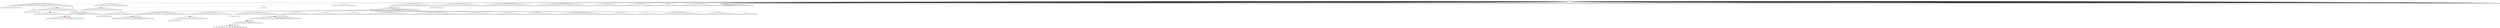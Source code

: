 digraph g {
	"56" -> "57";
	"57" [label="48"];
	"53" -> "54";
	"54" [label="50"];
	"52" -> "53";
	"53" [label="34"];
	"52" -> "55";
	"55" [color=indianred1, style=filled, label="21"];
	"51" -> "52";
	"52" [label="45"];
	"47" -> "48";
	"48" [color=indianred1, style=filled, label="39"];
	"46" -> "47";
	"47" [label="47"];
	"46" -> "49";
	"49" [label="22"];
	"45" -> "46";
	"46" [color=indianred1, style=filled, label="6"];
	"44" -> "45";
	"45" [label="39"];
	"41" -> "42";
	"42" [color=indianred1, style=filled, label="14"];
	"40" -> "41";
	"41" [label="33"];
	"35" -> "36";
	"36" [label="10"];
	"32" -> "33";
	"33" [color=indianred1, style=filled, label="8"];
	"31" -> "32";
	"32" [label="12"];
	"29" -> "30";
	"30" [label="18"];
	"28" -> "29";
	"29" [color=indianred1, style=filled, label="31"];
	"27" -> "28";
	"28" [label="5"];
	"21" -> "22";
	"22" [label="26"];
	"21" -> "23";
	"23" [label="29"];
	"16" -> "17";
	"17" [color=indianred1, style=filled, label="42"];
	"15" -> "16";
	"16" [label="38"];
	"14" -> "15";
	"15" [color=indianred1, style=filled, label="37"];
	"13" -> "14";
	"14" [label="42"];
	"12" -> "13";
	"13" [color=indianred1, style=filled, label="32"];
	"11" -> "12";
	"12" [label="37"];
	"8" -> "9";
	"9" [label="24"];
	"8" -> "10";
	"10" [label="11"];
	"8" -> "11";
	"11" [label="32"];
	"8" -> "18";
	"18" [label="49"];
	"8" -> "19";
	"19" [label="9"];
	"8" -> "20";
	"20" [label="46"];
	"8" -> "21";
	"21" [label="3"];
	"8" -> "24";
	"24" [label="4"];
	"8" -> "25";
	"25" [label="15"];
	"8" -> "26";
	"26" [label="19"];
	"8" -> "27";
	"27" [label="31"];
	"8" -> "31";
	"31" [label="8"];
	"8" -> "34";
	"34" [label="7"];
	"8" -> "35";
	"35" [label="43"];
	"8" -> "37";
	"37" [label="1"];
	"8" -> "38";
	"38" [label="25"];
	"8" -> "39";
	"39" [label="20"];
	"8" -> "40";
	"40" [label="14"];
	"8" -> "43";
	"43" [label="17"];
	"7" -> "8";
	"8" [color=indianred1, style=filled, label="30"];
	"6" -> "7";
	"7" [color=indianred1, style=filled, label="2"];
	"5" -> "6";
	"6" [label="30"];
	"1" -> "2";
	"2" [label="13"];
	"0" -> "1";
	"1" [label="28"];
	"0" -> "3";
	"3" [label="16"];
	"0" -> "4";
	"4" [label="36"];
	"0" -> "5";
	"5" [label="2"];
	"0" -> "44";
	"44" [label="6"];
	"0" -> "50";
	"50" [label="41"];
	"0" -> "51";
	"51" [label="21"];
	"0" -> "56";
	"56" [label="44"];
	"0" -> "58";
	"58" [label="23"];
	"0" -> "59";
	"59" [label="35"];
	"0" -> "60";
	"60" [label="27"];
	"0" -> "61";
	"61" [label="40"];
	"0" [label="germline"];
	"0" -> "cell1";
	"cell1" [shape=box];
	"21" -> "cell2";
	"cell2" [shape=box];
	"15" -> "cell3";
	"cell3" [shape=box];
	"29" -> "cell4";
	"cell4" [shape=box];
	"9" -> "cell5";
	"cell5" [shape=box];
	"0" -> "cell6";
	"cell6" [shape=box];
	"57" -> "cell7";
	"cell7" [shape=box];
	"0" -> "cell8";
	"cell8" [shape=box];
	"19" -> "cell9";
	"cell9" [shape=box];
	"38" -> "cell10";
	"cell10" [shape=box];
	"0" -> "cell11";
	"cell11" [shape=box];
	"17" -> "cell12";
	"cell12" [shape=box];
	"39" -> "cell13";
	"cell13" [shape=box];
	"0" -> "cell14";
	"cell14" [shape=box];
	"0" -> "cell15";
	"cell15" [shape=box];
	"0" -> "cell16";
	"cell16" [shape=box];
	"60" -> "cell17";
	"cell17" [shape=box];
	"0" -> "cell18";
	"cell18" [shape=box];
	"0" -> "cell19";
	"cell19" [shape=box];
	"0" -> "cell20";
	"cell20" [shape=box];
	"0" -> "cell21";
	"cell21" [shape=box];
	"0" -> "cell22";
	"cell22" [shape=box];
	"25" -> "cell23";
	"cell23" [shape=box];
	"19" -> "cell24";
	"cell24" [shape=box];
	"33" -> "cell25";
	"cell25" [shape=box];
	"0" -> "cell26";
	"cell26" [shape=box];
	"0" -> "cell27";
	"cell27" [shape=box];
	"17" -> "cell28";
	"cell28" [shape=box];
	"11" -> "cell29";
	"cell29" [shape=box];
	"0" -> "cell30";
	"cell30" [shape=box];
	"0" -> "cell31";
	"cell31" [shape=box];
	"48" -> "cell32";
	"cell32" [shape=box];
	"15" -> "cell33";
	"cell33" [shape=box];
	"0" -> "cell34";
	"cell34" [shape=box];
	"38" -> "cell35";
	"cell35" [shape=box];
	"0" -> "cell36";
	"cell36" [shape=box];
	"0" -> "cell37";
	"cell37" [shape=box];
	"0" -> "cell38";
	"cell38" [shape=box];
	"0" -> "cell39";
	"cell39" [shape=box];
	"37" -> "cell40";
	"cell40" [shape=box];
	"0" -> "cell41";
	"cell41" [shape=box];
	"0" -> "cell42";
	"cell42" [shape=box];
	"0" -> "cell43";
	"cell43" [shape=box];
	"15" -> "cell44";
	"cell44" [shape=box];
	"0" -> "cell45";
	"cell45" [shape=box];
	"0" -> "cell46";
	"cell46" [shape=box];
	"26" -> "cell47";
	"cell47" [shape=box];
	"18" -> "cell48";
	"cell48" [shape=box];
	"9" -> "cell49";
	"cell49" [shape=box];
	"0" -> "cell50";
	"cell50" [shape=box];
	"0" -> "cell51";
	"cell51" [shape=box];
	"56" -> "cell52";
	"cell52" [shape=box];
	"0" -> "cell53";
	"cell53" [shape=box];
	"24" -> "cell54";
	"cell54" [shape=box];
	"0" -> "cell55";
	"cell55" [shape=box];
	"0" -> "cell56";
	"cell56" [shape=box];
	"37" -> "cell57";
	"cell57" [shape=box];
	"0" -> "cell58";
	"cell58" [shape=box];
	"33" -> "cell59";
	"cell59" [shape=box];
	"18" -> "cell60";
	"cell60" [shape=box];
	"21" -> "cell61";
	"cell61" [shape=box];
	"0" -> "cell62";
	"cell62" [shape=box];
	"0" -> "cell63";
	"cell63" [shape=box];
	"59" -> "cell64";
	"cell64" [shape=box];
	"7" -> "cell65";
	"cell65" [shape=box];
	"0" -> "cell66";
	"cell66" [shape=box];
	"0" -> "cell67";
	"cell67" [shape=box];
	"59" -> "cell68";
	"cell68" [shape=box];
	"0" -> "cell69";
	"cell69" [shape=box];
	"48" -> "cell70";
	"cell70" [shape=box];
	"35" -> "cell71";
	"cell71" [shape=box];
	"59" -> "cell72";
	"cell72" [shape=box];
	"38" -> "cell73";
	"cell73" [shape=box];
	"47" -> "cell74";
	"cell74" [shape=box];
	"61" -> "cell75";
	"cell75" [shape=box];
	"0" -> "cell76";
	"cell76" [shape=box];
	"0" -> "cell77";
	"cell77" [shape=box];
	"55" -> "cell78";
	"cell78" [shape=box];
	"0" -> "cell79";
	"cell79" [shape=box];
	"10" -> "cell80";
	"cell80" [shape=box];
	"0" -> "cell81";
	"cell81" [shape=box];
	"11" -> "cell82";
	"cell82" [shape=box];
	"0" -> "cell83";
	"cell83" [shape=box];
	"60" -> "cell84";
	"cell84" [shape=box];
	"0" -> "cell85";
	"cell85" [shape=box];
	"0" -> "cell86";
	"cell86" [shape=box];
	"20" -> "cell87";
	"cell87" [shape=box];
	"9" -> "cell88";
	"cell88" [shape=box];
	"39" -> "cell89";
	"cell89" [shape=box];
	"0" -> "cell90";
	"cell90" [shape=box];
	"0" -> "cell91";
	"cell91" [shape=box];
	"0" -> "cell92";
	"cell92" [shape=box];
	"0" -> "cell93";
	"cell93" [shape=box];
	"0" -> "cell94";
	"cell94" [shape=box];
	"0" -> "cell95";
	"cell95" [shape=box];
	"0" -> "cell96";
	"cell96" [shape=box];
	"0" -> "cell97";
	"cell97" [shape=box];
	"3" -> "cell98";
	"cell98" [shape=box];
	"9" -> "cell99";
	"cell99" [shape=box];
	"0" -> "cell100";
	"cell100" [shape=box];
	"38" -> "cell101";
	"cell101" [shape=box];
	"0" -> "cell102";
	"cell102" [shape=box];
	"3" -> "cell103";
	"cell103" [shape=box];
	"0" -> "cell104";
	"cell104" [shape=box];
	"7" -> "cell105";
	"cell105" [shape=box];
	"60" -> "cell106";
	"cell106" [shape=box];
	"5" -> "cell107";
	"cell107" [shape=box];
	"10" -> "cell108";
	"cell108" [shape=box];
	"0" -> "cell109";
	"cell109" [shape=box];
	"0" -> "cell110";
	"cell110" [shape=box];
	"0" -> "cell111";
	"cell111" [shape=box];
	"0" -> "cell112";
	"cell112" [shape=box];
	"0" -> "cell113";
	"cell113" [shape=box];
	"42" -> "cell114";
	"cell114" [shape=box];
	"18" -> "cell115";
	"cell115" [shape=box];
	"11" -> "cell116";
	"cell116" [shape=box];
	"36" -> "cell117";
	"cell117" [shape=box];
	"18" -> "cell118";
	"cell118" [shape=box];
	"61" -> "cell119";
	"cell119" [shape=box];
	"0" -> "cell120";
	"cell120" [shape=box];
	"20" -> "cell121";
	"cell121" [shape=box];
	"0" -> "cell122";
	"cell122" [shape=box];
	"26" -> "cell123";
	"cell123" [shape=box];
	"0" -> "cell124";
	"cell124" [shape=box];
	"0" -> "cell125";
	"cell125" [shape=box];
	"0" -> "cell126";
	"cell126" [shape=box];
	"0" -> "cell127";
	"cell127" [shape=box];
	"22" -> "cell128";
	"cell128" [shape=box];
	"0" -> "cell129";
	"cell129" [shape=box];
	"17" -> "cell130";
	"cell130" [shape=box];
	"39" -> "cell131";
	"cell131" [shape=box];
	"0" -> "cell132";
	"cell132" [shape=box];
	"0" -> "cell133";
	"cell133" [shape=box];
	"0" -> "cell134";
	"cell134" [shape=box];
	"0" -> "cell135";
	"cell135" [shape=box];
	"46" -> "cell136";
	"cell136" [shape=box];
	"45" -> "cell137";
	"cell137" [shape=box];
	"0" -> "cell138";
	"cell138" [shape=box];
	"24" -> "cell139";
	"cell139" [shape=box];
	"0" -> "cell140";
	"cell140" [shape=box];
	"5" -> "cell141";
	"cell141" [shape=box];
	"0" -> "cell142";
	"cell142" [shape=box];
	"34" -> "cell143";
	"cell143" [shape=box];
	"35" -> "cell144";
	"cell144" [shape=box];
	"6" -> "cell145";
	"cell145" [shape=box];
	"56" -> "cell146";
	"cell146" [shape=box];
	"0" -> "cell147";
	"cell147" [shape=box];
	"19" -> "cell148";
	"cell148" [shape=box];
	"1" -> "cell149";
	"cell149" [shape=box];
	"0" -> "cell150";
	"cell150" [shape=box];
	"16" -> "cell151";
	"cell151" [shape=box];
	"43" -> "cell152";
	"cell152" [shape=box];
	"33" -> "cell153";
	"cell153" [shape=box];
	"17" -> "cell154";
	"cell154" [shape=box];
	"0" -> "cell155";
	"cell155" [shape=box];
	"0" -> "cell156";
	"cell156" [shape=box];
	"0" -> "cell157";
	"cell157" [shape=box];
	"3" -> "cell158";
	"cell158" [shape=box];
	"0" -> "cell159";
	"cell159" [shape=box];
	"0" -> "cell160";
	"cell160" [shape=box];
	"0" -> "cell161";
	"cell161" [shape=box];
	"0" -> "cell162";
	"cell162" [shape=box];
	"33" -> "cell163";
	"cell163" [shape=box];
	"0" -> "cell164";
	"cell164" [shape=box];
	"27" -> "cell165";
	"cell165" [shape=box];
	"0" -> "cell166";
	"cell166" [shape=box];
	"48" -> "cell167";
	"cell167" [shape=box];
	"25" -> "cell168";
	"cell168" [shape=box];
	"0" -> "cell169";
	"cell169" [shape=box];
	"0" -> "cell170";
	"cell170" [shape=box];
	"0" -> "cell171";
	"cell171" [shape=box];
	"61" -> "cell172";
	"cell172" [shape=box];
	"4" -> "cell173";
	"cell173" [shape=box];
	"46" -> "cell174";
	"cell174" [shape=box];
	"0" -> "cell175";
	"cell175" [shape=box];
	"0" -> "cell176";
	"cell176" [shape=box];
	"0" -> "cell177";
	"cell177" [shape=box];
	"0" -> "cell178";
	"cell178" [shape=box];
	"13" -> "cell179";
	"cell179" [shape=box];
	"41" -> "cell180";
	"cell180" [shape=box];
	"0" -> "cell181";
	"cell181" [shape=box];
	"0" -> "cell182";
	"cell182" [shape=box];
	"1" -> "cell183";
	"cell183" [shape=box];
	"20" -> "cell184";
	"cell184" [shape=box];
	"0" -> "cell185";
	"cell185" [shape=box];
	"29" -> "cell186";
	"cell186" [shape=box];
	"0" -> "cell187";
	"cell187" [shape=box];
	"58" -> "cell188";
	"cell188" [shape=box];
	"5" -> "cell189";
	"cell189" [shape=box];
	"0" -> "cell190";
	"cell190" [shape=box];
	"0" -> "cell191";
	"cell191" [shape=box];
	"0" -> "cell192";
	"cell192" [shape=box];
	"0" -> "cell193";
	"cell193" [shape=box];
	"0" -> "cell194";
	"cell194" [shape=box];
	"0" -> "cell195";
	"cell195" [shape=box];
	"0" -> "cell196";
	"cell196" [shape=box];
	"0" -> "cell197";
	"cell197" [shape=box];
	"51" -> "cell198";
	"cell198" [shape=box];
	"19" -> "cell199";
	"cell199" [shape=box];
	"60" -> "cell200";
	"cell200" [shape=box];
	"40" -> "cell201";
	"cell201" [shape=box];
	"0" -> "cell202";
	"cell202" [shape=box];
	"0" -> "cell203";
	"cell203" [shape=box];
	"0" -> "cell204";
	"cell204" [shape=box];
	"0" -> "cell205";
	"cell205" [shape=box];
	"0" -> "cell206";
	"cell206" [shape=box];
	"18" -> "cell207";
	"cell207" [shape=box];
	"4" -> "cell208";
	"cell208" [shape=box];
	"0" -> "cell209";
	"cell209" [shape=box];
	"0" -> "cell210";
	"cell210" [shape=box];
	"59" -> "cell211";
	"cell211" [shape=box];
	"0" -> "cell212";
	"cell212" [shape=box];
	"44" -> "cell213";
	"cell213" [shape=box];
	"1" -> "cell214";
	"cell214" [shape=box];
	"0" -> "cell215";
	"cell215" [shape=box];
	"19" -> "cell216";
	"cell216" [shape=box];
	"0" -> "cell217";
	"cell217" [shape=box];
	"13" -> "cell218";
	"cell218" [shape=box];
	"7" -> "cell219";
	"cell219" [shape=box];
	"45" -> "cell220";
	"cell220" [shape=box];
	"0" -> "cell221";
	"cell221" [shape=box];
	"59" -> "cell222";
	"cell222" [shape=box];
	"0" -> "cell223";
	"cell223" [shape=box];
	"31" -> "cell224";
	"cell224" [shape=box];
	"0" -> "cell225";
	"cell225" [shape=box];
	"0" -> "cell226";
	"cell226" [shape=box];
	"35" -> "cell227";
	"cell227" [shape=box];
	"1" -> "cell228";
	"cell228" [shape=box];
	"38" -> "cell229";
	"cell229" [shape=box];
	"0" -> "cell230";
	"cell230" [shape=box];
	"19" -> "cell231";
	"cell231" [shape=box];
	"0" -> "cell232";
	"cell232" [shape=box];
	"35" -> "cell233";
	"cell233" [shape=box];
	"0" -> "cell234";
	"cell234" [shape=box];
	"0" -> "cell235";
	"cell235" [shape=box];
	"27" -> "cell236";
	"cell236" [shape=box];
	"10" -> "cell237";
	"cell237" [shape=box];
	"0" -> "cell238";
	"cell238" [shape=box];
	"0" -> "cell239";
	"cell239" [shape=box];
	"0" -> "cell240";
	"cell240" [shape=box];
	"0" -> "cell241";
	"cell241" [shape=box];
	"23" -> "cell242";
	"cell242" [shape=box];
	"55" -> "cell243";
	"cell243" [shape=box];
	"54" -> "cell244";
	"cell244" [shape=box];
	"39" -> "cell245";
	"cell245" [shape=box];
	"27" -> "cell246";
	"cell246" [shape=box];
	"0" -> "cell247";
	"cell247" [shape=box];
	"0" -> "cell248";
	"cell248" [shape=box];
	"50" -> "cell249";
	"cell249" [shape=box];
	"34" -> "cell250";
	"cell250" [shape=box];
	"0" -> "cell251";
	"cell251" [shape=box];
	"33" -> "cell252";
	"cell252" [shape=box];
	"0" -> "cell253";
	"cell253" [shape=box];
	"0" -> "cell254";
	"cell254" [shape=box];
	"0" -> "cell255";
	"cell255" [shape=box];
	"0" -> "cell256";
	"cell256" [shape=box];
	"10" -> "cell257";
	"cell257" [shape=box];
	"4" -> "cell258";
	"cell258" [shape=box];
	"0" -> "cell259";
	"cell259" [shape=box];
	"25" -> "cell260";
	"cell260" [shape=box];
	"0" -> "cell261";
	"cell261" [shape=box];
	"0" -> "cell262";
	"cell262" [shape=box];
	"0" -> "cell263";
	"cell263" [shape=box];
	"0" -> "cell264";
	"cell264" [shape=box];
	"0" -> "cell265";
	"cell265" [shape=box];
	"0" -> "cell266";
	"cell266" [shape=box];
	"61" -> "cell267";
	"cell267" [shape=box];
	"0" -> "cell268";
	"cell268" [shape=box];
	"0" -> "cell269";
	"cell269" [shape=box];
	"0" -> "cell270";
	"cell270" [shape=box];
	"0" -> "cell271";
	"cell271" [shape=box];
	"0" -> "cell272";
	"cell272" [shape=box];
	"0" -> "cell273";
	"cell273" [shape=box];
	"0" -> "cell274";
	"cell274" [shape=box];
	"0" -> "cell275";
	"cell275" [shape=box];
	"0" -> "cell276";
	"cell276" [shape=box];
	"0" -> "cell277";
	"cell277" [shape=box];
	"0" -> "cell278";
	"cell278" [shape=box];
	"0" -> "cell279";
	"cell279" [shape=box];
	"0" -> "cell280";
	"cell280" [shape=box];
	"13" -> "cell281";
	"cell281" [shape=box];
	"0" -> "cell282";
	"cell282" [shape=box];
	"0" -> "cell283";
	"cell283" [shape=box];
	"42" -> "cell284";
	"cell284" [shape=box];
	"0" -> "cell285";
	"cell285" [shape=box];
	"13" -> "cell286";
	"cell286" [shape=box];
	"18" -> "cell287";
	"cell287" [shape=box];
	"40" -> "cell288";
	"cell288" [shape=box];
	"11" -> "cell289";
	"cell289" [shape=box];
	"0" -> "cell290";
	"cell290" [shape=box];
	"0" -> "cell291";
	"cell291" [shape=box];
	"21" -> "cell292";
	"cell292" [shape=box];
	"25" -> "cell293";
	"cell293" [shape=box];
	"0" -> "cell294";
	"cell294" [shape=box];
	"0" -> "cell295";
	"cell295" [shape=box];
	"0" -> "cell296";
	"cell296" [shape=box];
	"7" -> "cell297";
	"cell297" [shape=box];
	"15" -> "cell298";
	"cell298" [shape=box];
	"0" -> "cell299";
	"cell299" [shape=box];
	"0" -> "cell300";
	"cell300" [shape=box];
	"51" -> "cell301";
	"cell301" [shape=box];
	"0" -> "cell302";
	"cell302" [shape=box];
	"0" -> "cell303";
	"cell303" [shape=box];
	"17" -> "cell304";
	"cell304" [shape=box];
	"33" -> "cell305";
	"cell305" [shape=box];
	"30" -> "cell306";
	"cell306" [shape=box];
	"0" -> "cell307";
	"cell307" [shape=box];
	"0" -> "cell308";
	"cell308" [shape=box];
	"60" -> "cell309";
	"cell309" [shape=box];
	"0" -> "cell310";
	"cell310" [shape=box];
	"0" -> "cell311";
	"cell311" [shape=box];
	"26" -> "cell312";
	"cell312" [shape=box];
	"25" -> "cell313";
	"cell313" [shape=box];
	"20" -> "cell314";
	"cell314" [shape=box];
	"29" -> "cell315";
	"cell315" [shape=box];
	"0" -> "cell316";
	"cell316" [shape=box];
	"0" -> "cell317";
	"cell317" [shape=box];
	"55" -> "cell318";
	"cell318" [shape=box];
	"29" -> "cell319";
	"cell319" [shape=box];
	"0" -> "cell320";
	"cell320" [shape=box];
	"46" -> "cell321";
	"cell321" [shape=box];
	"0" -> "cell322";
	"cell322" [shape=box];
	"0" -> "cell323";
	"cell323" [shape=box];
	"0" -> "cell324";
	"cell324" [shape=box];
	"50" -> "cell325";
	"cell325" [shape=box];
	"0" -> "cell326";
	"cell326" [shape=box];
	"61" -> "cell327";
	"cell327" [shape=box];
	"0" -> "cell328";
	"cell328" [shape=box];
	"25" -> "cell329";
	"cell329" [shape=box];
	"42" -> "cell330";
	"cell330" [shape=box];
	"31" -> "cell331";
	"cell331" [shape=box];
	"0" -> "cell332";
	"cell332" [shape=box];
	"0" -> "cell333";
	"cell333" [shape=box];
	"31" -> "cell334";
	"cell334" [shape=box];
	"0" -> "cell335";
	"cell335" [shape=box];
	"2" -> "cell336";
	"cell336" [shape=box];
	"0" -> "cell337";
	"cell337" [shape=box];
	"0" -> "cell338";
	"cell338" [shape=box];
	"0" -> "cell339";
	"cell339" [shape=box];
	"0" -> "cell340";
	"cell340" [shape=box];
	"0" -> "cell341";
	"cell341" [shape=box];
	"0" -> "cell342";
	"cell342" [shape=box];
	"0" -> "cell343";
	"cell343" [shape=box];
	"0" -> "cell344";
	"cell344" [shape=box];
	"0" -> "cell345";
	"cell345" [shape=box];
	"0" -> "cell346";
	"cell346" [shape=box];
	"39" -> "cell347";
	"cell347" [shape=box];
	"0" -> "cell348";
	"cell348" [shape=box];
	"15" -> "cell349";
	"cell349" [shape=box];
	"0" -> "cell350";
	"cell350" [shape=box];
	"57" -> "cell351";
	"cell351" [shape=box];
	"31" -> "cell352";
	"cell352" [shape=box];
	"55" -> "cell353";
	"cell353" [shape=box];
	"0" -> "cell354";
	"cell354" [shape=box];
	"0" -> "cell355";
	"cell355" [shape=box];
	"0" -> "cell356";
	"cell356" [shape=box];
	"38" -> "cell357";
	"cell357" [shape=box];
	"0" -> "cell358";
	"cell358" [shape=box];
	"5" -> "cell359";
	"cell359" [shape=box];
	"0" -> "cell360";
	"cell360" [shape=box];
	"0" -> "cell361";
	"cell361" [shape=box];
	"0" -> "cell362";
	"cell362" [shape=box];
	"0" -> "cell363";
	"cell363" [shape=box];
	"0" -> "cell364";
	"cell364" [shape=box];
	"13" -> "cell365";
	"cell365" [shape=box];
	"51" -> "cell366";
	"cell366" [shape=box];
	"0" -> "cell367";
	"cell367" [shape=box];
	"0" -> "cell368";
	"cell368" [shape=box];
	"0" -> "cell369";
	"cell369" [shape=box];
	"55" -> "cell370";
	"cell370" [shape=box];
	"7" -> "cell371";
	"cell371" [shape=box];
	"13" -> "cell372";
	"cell372" [shape=box];
	"51" -> "cell373";
	"cell373" [shape=box];
	"0" -> "cell374";
	"cell374" [shape=box];
	"55" -> "cell375";
	"cell375" [shape=box];
	"7" -> "cell376";
	"cell376" [shape=box];
	"0" -> "cell377";
	"cell377" [shape=box];
	"0" -> "cell378";
	"cell378" [shape=box];
	"0" -> "cell379";
	"cell379" [shape=box];
	"0" -> "cell380";
	"cell380" [shape=box];
	"0" -> "cell381";
	"cell381" [shape=box];
	"0" -> "cell382";
	"cell382" [shape=box];
	"0" -> "cell383";
	"cell383" [shape=box];
	"0" -> "cell384";
	"cell384" [shape=box];
	"0" -> "cell385";
	"cell385" [shape=box];
	"21" -> "cell386";
	"cell386" [shape=box];
	"0" -> "cell387";
	"cell387" [shape=box];
	"35" -> "cell388";
	"cell388" [shape=box];
	"0" -> "cell389";
	"cell389" [shape=box];
	"51" -> "cell390";
	"cell390" [shape=box];
	"0" -> "cell391";
	"cell391" [shape=box];
	"0" -> "cell392";
	"cell392" [shape=box];
	"0" -> "cell393";
	"cell393" [shape=box];
	"0" -> "cell394";
	"cell394" [shape=box];
	"0" -> "cell395";
	"cell395" [shape=box];
	"0" -> "cell396";
	"cell396" [shape=box];
	"0" -> "cell397";
	"cell397" [shape=box];
	"46" -> "cell398";
	"cell398" [shape=box];
	"0" -> "cell399";
	"cell399" [shape=box];
	"0" -> "cell400";
	"cell400" [shape=box];
	"33" -> "cell401";
	"cell401" [shape=box];
	"0" -> "cell402";
	"cell402" [shape=box];
	"31" -> "cell403";
	"cell403" [shape=box];
	"60" -> "cell404";
	"cell404" [shape=box];
	"0" -> "cell405";
	"cell405" [shape=box];
	"3" -> "cell406";
	"cell406" [shape=box];
	"24" -> "cell407";
	"cell407" [shape=box];
	"0" -> "cell408";
	"cell408" [shape=box];
	"0" -> "cell409";
	"cell409" [shape=box];
	"0" -> "cell410";
	"cell410" [shape=box];
	"55" -> "cell411";
	"cell411" [shape=box];
	"35" -> "cell412";
	"cell412" [shape=box];
	"0" -> "cell413";
	"cell413" [shape=box];
	"17" -> "cell414";
	"cell414" [shape=box];
	"0" -> "cell415";
	"cell415" [shape=box];
	"46" -> "cell416";
	"cell416" [shape=box];
	"0" -> "cell417";
	"cell417" [shape=box];
	"27" -> "cell418";
	"cell418" [shape=box];
	"30" -> "cell419";
	"cell419" [shape=box];
	"0" -> "cell420";
	"cell420" [shape=box];
	"0" -> "cell421";
	"cell421" [shape=box];
	"0" -> "cell422";
	"cell422" [shape=box];
	"56" -> "cell423";
	"cell423" [shape=box];
	"0" -> "cell424";
	"cell424" [shape=box];
	"0" -> "cell425";
	"cell425" [shape=box];
	"0" -> "cell426";
	"cell426" [shape=box];
	"0" -> "cell427";
	"cell427" [shape=box];
	"0" -> "cell428";
	"cell428" [shape=box];
	"0" -> "cell429";
	"cell429" [shape=box];
	"48" -> "cell430";
	"cell430" [shape=box];
	"0" -> "cell431";
	"cell431" [shape=box];
	"0" -> "cell432";
	"cell432" [shape=box];
	"13" -> "cell433";
	"cell433" [shape=box];
	"48" -> "cell434";
	"cell434" [shape=box];
	"0" -> "cell435";
	"cell435" [shape=box];
	"12" -> "cell436";
	"cell436" [shape=box];
	"34" -> "cell437";
	"cell437" [shape=box];
	"56" -> "cell438";
	"cell438" [shape=box];
	"0" -> "cell439";
	"cell439" [shape=box];
	"0" -> "cell440";
	"cell440" [shape=box];
	"1" -> "cell441";
	"cell441" [shape=box];
	"0" -> "cell442";
	"cell442" [shape=box];
	"0" -> "cell443";
	"cell443" [shape=box];
	"10" -> "cell444";
	"cell444" [shape=box];
	"35" -> "cell445";
	"cell445" [shape=box];
	"0" -> "cell446";
	"cell446" [shape=box];
	"4" -> "cell447";
	"cell447" [shape=box];
	"0" -> "cell448";
	"cell448" [shape=box];
	"50" -> "cell449";
	"cell449" [shape=box];
	"18" -> "cell450";
	"cell450" [shape=box];
	"2" -> "cell451";
	"cell451" [shape=box];
	"20" -> "cell452";
	"cell452" [shape=box];
	"58" -> "cell453";
	"cell453" [shape=box];
	"1" -> "cell454";
	"cell454" [shape=box];
	"44" -> "cell455";
	"cell455" [shape=box];
	"49" -> "cell456";
	"cell456" [shape=box];
	"4" -> "cell457";
	"cell457" [shape=box];
	"26" -> "cell458";
	"cell458" [shape=box];
	"0" -> "cell459";
	"cell459" [shape=box];
	"13" -> "cell460";
	"cell460" [shape=box];
	"21" -> "cell461";
	"cell461" [shape=box];
	"0" -> "cell462";
	"cell462" [shape=box];
	"0" -> "cell463";
	"cell463" [shape=box];
	"0" -> "cell464";
	"cell464" [shape=box];
	"0" -> "cell465";
	"cell465" [shape=box];
	"0" -> "cell466";
	"cell466" [shape=box];
	"55" -> "cell467";
	"cell467" [shape=box];
	"18" -> "cell468";
	"cell468" [shape=box];
	"0" -> "cell469";
	"cell469" [shape=box];
	"50" -> "cell470";
	"cell470" [shape=box];
	"0" -> "cell471";
	"cell471" [shape=box];
	"0" -> "cell472";
	"cell472" [shape=box];
	"17" -> "cell473";
	"cell473" [shape=box];
	"0" -> "cell474";
	"cell474" [shape=box];
	"27" -> "cell475";
	"cell475" [shape=box];
	"33" -> "cell476";
	"cell476" [shape=box];
	"0" -> "cell477";
	"cell477" [shape=box];
	"3" -> "cell478";
	"cell478" [shape=box];
	"43" -> "cell479";
	"cell479" [shape=box];
	"3" -> "cell480";
	"cell480" [shape=box];
	"0" -> "cell481";
	"cell481" [shape=box];
	"58" -> "cell482";
	"cell482" [shape=box];
	"0" -> "cell483";
	"cell483" [shape=box];
	"39" -> "cell484";
	"cell484" [shape=box];
	"55" -> "cell485";
	"cell485" [shape=box];
	"0" -> "cell486";
	"cell486" [shape=box];
	"13" -> "cell487";
	"cell487" [shape=box];
	"31" -> "cell488";
	"cell488" [shape=box];
	"0" -> "cell489";
	"cell489" [shape=box];
	"36" -> "cell490";
	"cell490" [shape=box];
	"60" -> "cell491";
	"cell491" [shape=box];
	"19" -> "cell492";
	"cell492" [shape=box];
	"4" -> "cell493";
	"cell493" [shape=box];
	"4" -> "cell494";
	"cell494" [shape=box];
	"44" -> "cell495";
	"cell495" [shape=box];
	"0" -> "cell496";
	"cell496" [shape=box];
	"0" -> "cell497";
	"cell497" [shape=box];
	"36" -> "cell498";
	"cell498" [shape=box];
	"25" -> "cell499";
	"cell499" [shape=box];
	"0" -> "cell500";
	"cell500" [shape=box];
	"0" -> "cell501";
	"cell501" [shape=box];
	"42" -> "cell502";
	"cell502" [shape=box];
	"0" -> "cell503";
	"cell503" [shape=box];
	"17" -> "cell504";
	"cell504" [shape=box];
	"0" -> "cell505";
	"cell505" [shape=box];
	"0" -> "cell506";
	"cell506" [shape=box];
	"19" -> "cell507";
	"cell507" [shape=box];
	"0" -> "cell508";
	"cell508" [shape=box];
	"0" -> "cell509";
	"cell509" [shape=box];
	"7" -> "cell510";
	"cell510" [shape=box];
	"0" -> "cell511";
	"cell511" [shape=box];
	"0" -> "cell512";
	"cell512" [shape=box];
	"0" -> "cell513";
	"cell513" [shape=box];
	"60" -> "cell514";
	"cell514" [shape=box];
	"0" -> "cell515";
	"cell515" [shape=box];
	"10" -> "cell516";
	"cell516" [shape=box];
	"0" -> "cell517";
	"cell517" [shape=box];
	"0" -> "cell518";
	"cell518" [shape=box];
	"0" -> "cell519";
	"cell519" [shape=box];
	"0" -> "cell520";
	"cell520" [shape=box];
	"0" -> "cell521";
	"cell521" [shape=box];
	"20" -> "cell522";
	"cell522" [shape=box];
	"31" -> "cell523";
	"cell523" [shape=box];
	"56" -> "cell524";
	"cell524" [shape=box];
	"5" -> "cell525";
	"cell525" [shape=box];
	"0" -> "cell526";
	"cell526" [shape=box];
	"39" -> "cell527";
	"cell527" [shape=box];
	"0" -> "cell528";
	"cell528" [shape=box];
	"3" -> "cell529";
	"cell529" [shape=box];
	"26" -> "cell530";
	"cell530" [shape=box];
	"0" -> "cell531";
	"cell531" [shape=box];
	"60" -> "cell532";
	"cell532" [shape=box];
	"0" -> "cell533";
	"cell533" [shape=box];
	"49" -> "cell534";
	"cell534" [shape=box];
	"29" -> "cell535";
	"cell535" [shape=box];
	"0" -> "cell536";
	"cell536" [shape=box];
	"59" -> "cell537";
	"cell537" [shape=box];
	"0" -> "cell538";
	"cell538" [shape=box];
	"0" -> "cell539";
	"cell539" [shape=box];
	"0" -> "cell540";
	"cell540" [shape=box];
	"0" -> "cell541";
	"cell541" [shape=box];
	"44" -> "cell542";
	"cell542" [shape=box];
	"0" -> "cell543";
	"cell543" [shape=box];
	"0" -> "cell544";
	"cell544" [shape=box];
	"0" -> "cell545";
	"cell545" [shape=box];
	"15" -> "cell546";
	"cell546" [shape=box];
	"0" -> "cell547";
	"cell547" [shape=box];
	"0" -> "cell548";
	"cell548" [shape=box];
	"0" -> "cell549";
	"cell549" [shape=box];
	"0" -> "cell550";
	"cell550" [shape=box];
	"0" -> "cell551";
	"cell551" [shape=box];
	"0" -> "cell552";
	"cell552" [shape=box];
	"26" -> "cell553";
	"cell553" [shape=box];
	"11" -> "cell554";
	"cell554" [shape=box];
	"46" -> "cell555";
	"cell555" [shape=box];
	"0" -> "cell556";
	"cell556" [shape=box];
	"24" -> "cell557";
	"cell557" [shape=box];
	"0" -> "cell558";
	"cell558" [shape=box];
	"0" -> "cell559";
	"cell559" [shape=box];
	"0" -> "cell560";
	"cell560" [shape=box];
	"0" -> "cell561";
	"cell561" [shape=box];
	"31" -> "cell562";
	"cell562" [shape=box];
	"0" -> "cell563";
	"cell563" [shape=box];
	"10" -> "cell564";
	"cell564" [shape=box];
	"31" -> "cell565";
	"cell565" [shape=box];
	"38" -> "cell566";
	"cell566" [shape=box];
	"33" -> "cell567";
	"cell567" [shape=box];
	"0" -> "cell568";
	"cell568" [shape=box];
	"0" -> "cell569";
	"cell569" [shape=box];
	"0" -> "cell570";
	"cell570" [shape=box];
	"0" -> "cell571";
	"cell571" [shape=box];
	"0" -> "cell572";
	"cell572" [shape=box];
	"31" -> "cell573";
	"cell573" [shape=box];
	"7" -> "cell574";
	"cell574" [shape=box];
	"12" -> "cell575";
	"cell575" [shape=box];
	"0" -> "cell576";
	"cell576" [shape=box];
	"38" -> "cell577";
	"cell577" [shape=box];
	"27" -> "cell578";
	"cell578" [shape=box];
	"7" -> "cell579";
	"cell579" [shape=box];
	"0" -> "cell580";
	"cell580" [shape=box];
	"26" -> "cell581";
	"cell581" [shape=box];
	"55" -> "cell582";
	"cell582" [shape=box];
	"27" -> "cell583";
	"cell583" [shape=box];
	"0" -> "cell584";
	"cell584" [shape=box];
	"20" -> "cell585";
	"cell585" [shape=box];
	"0" -> "cell586";
	"cell586" [shape=box];
	"0" -> "cell587";
	"cell587" [shape=box];
	"0" -> "cell588";
	"cell588" [shape=box];
	"0" -> "cell589";
	"cell589" [shape=box];
	"0" -> "cell590";
	"cell590" [shape=box];
	"34" -> "cell591";
	"cell591" [shape=box];
	"0" -> "cell592";
	"cell592" [shape=box];
	"38" -> "cell593";
	"cell593" [shape=box];
	"26" -> "cell594";
	"cell594" [shape=box];
	"0" -> "cell595";
	"cell595" [shape=box];
	"0" -> "cell596";
	"cell596" [shape=box];
	"31" -> "cell597";
	"cell597" [shape=box];
	"0" -> "cell598";
	"cell598" [shape=box];
	"0" -> "cell599";
	"cell599" [shape=box];
	"0" -> "cell600";
	"cell600" [shape=box];
	"12" -> "cell601";
	"cell601" [shape=box];
	"0" -> "cell602";
	"cell602" [shape=box];
	"13" -> "cell603";
	"cell603" [shape=box];
	"0" -> "cell604";
	"cell604" [shape=box];
	"0" -> "cell605";
	"cell605" [shape=box];
	"0" -> "cell606";
	"cell606" [shape=box];
	"0" -> "cell607";
	"cell607" [shape=box];
	"0" -> "cell608";
	"cell608" [shape=box];
	"50" -> "cell609";
	"cell609" [shape=box];
	"60" -> "cell610";
	"cell610" [shape=box];
	"37" -> "cell611";
	"cell611" [shape=box];
	"60" -> "cell612";
	"cell612" [shape=box];
	"50" -> "cell613";
	"cell613" [shape=box];
	"0" -> "cell614";
	"cell614" [shape=box];
	"25" -> "cell615";
	"cell615" [shape=box];
	"42" -> "cell616";
	"cell616" [shape=box];
	"29" -> "cell617";
	"cell617" [shape=box];
	"0" -> "cell618";
	"cell618" [shape=box];
	"19" -> "cell619";
	"cell619" [shape=box];
	"0" -> "cell620";
	"cell620" [shape=box];
	"0" -> "cell621";
	"cell621" [shape=box];
	"0" -> "cell622";
	"cell622" [shape=box];
	"0" -> "cell623";
	"cell623" [shape=box];
	"5" -> "cell624";
	"cell624" [shape=box];
	"13" -> "cell625";
	"cell625" [shape=box];
	"0" -> "cell626";
	"cell626" [shape=box];
	"0" -> "cell627";
	"cell627" [shape=box];
	"24" -> "cell628";
	"cell628" [shape=box];
	"47" -> "cell629";
	"cell629" [shape=box];
	"0" -> "cell630";
	"cell630" [shape=box];
	"0" -> "cell631";
	"cell631" [shape=box];
	"0" -> "cell632";
	"cell632" [shape=box];
	"0" -> "cell633";
	"cell633" [shape=box];
	"0" -> "cell634";
	"cell634" [shape=box];
	"40" -> "cell635";
	"cell635" [shape=box];
	"57" -> "cell636";
	"cell636" [shape=box];
	"0" -> "cell637";
	"cell637" [shape=box];
	"18" -> "cell638";
	"cell638" [shape=box];
	"31" -> "cell639";
	"cell639" [shape=box];
	"39" -> "cell640";
	"cell640" [shape=box];
	"0" -> "cell641";
	"cell641" [shape=box];
	"5" -> "cell642";
	"cell642" [shape=box];
	"0" -> "cell643";
	"cell643" [shape=box];
	"1" -> "cell644";
	"cell644" [shape=box];
	"0" -> "cell645";
	"cell645" [shape=box];
	"0" -> "cell646";
	"cell646" [shape=box];
	"0" -> "cell647";
	"cell647" [shape=box];
	"0" -> "cell648";
	"cell648" [shape=box];
	"0" -> "cell649";
	"cell649" [shape=box];
	"7" -> "cell650";
	"cell650" [shape=box];
	"0" -> "cell651";
	"cell651" [shape=box];
	"56" -> "cell652";
	"cell652" [shape=box];
	"21" -> "cell653";
	"cell653" [shape=box];
	"0" -> "cell654";
	"cell654" [shape=box];
	"9" -> "cell655";
	"cell655" [shape=box];
	"56" -> "cell656";
	"cell656" [shape=box];
	"12" -> "cell657";
	"cell657" [shape=box];
	"0" -> "cell658";
	"cell658" [shape=box];
	"0" -> "cell659";
	"cell659" [shape=box];
	"18" -> "cell660";
	"cell660" [shape=box];
	"61" -> "cell661";
	"cell661" [shape=box];
	"22" -> "cell662";
	"cell662" [shape=box];
	"0" -> "cell663";
	"cell663" [shape=box];
	"40" -> "cell664";
	"cell664" [shape=box];
	"56" -> "cell665";
	"cell665" [shape=box];
	"0" -> "cell666";
	"cell666" [shape=box];
	"5" -> "cell667";
	"cell667" [shape=box];
	"33" -> "cell668";
	"cell668" [shape=box];
	"11" -> "cell669";
	"cell669" [shape=box];
	"56" -> "cell670";
	"cell670" [shape=box];
	"25" -> "cell671";
	"cell671" [shape=box];
	"53" -> "cell672";
	"cell672" [shape=box];
	"0" -> "cell673";
	"cell673" [shape=box];
	"19" -> "cell674";
	"cell674" [shape=box];
	"11" -> "cell675";
	"cell675" [shape=box];
	"59" -> "cell676";
	"cell676" [shape=box];
	"20" -> "cell677";
	"cell677" [shape=box];
	"0" -> "cell678";
	"cell678" [shape=box];
	"0" -> "cell679";
	"cell679" [shape=box];
	"3" -> "cell680";
	"cell680" [shape=box];
	"15" -> "cell681";
	"cell681" [shape=box];
	"13" -> "cell682";
	"cell682" [shape=box];
	"38" -> "cell683";
	"cell683" [shape=box];
	"0" -> "cell684";
	"cell684" [shape=box];
	"9" -> "cell685";
	"cell685" [shape=box];
	"40" -> "cell686";
	"cell686" [shape=box];
	"0" -> "cell687";
	"cell687" [shape=box];
	"0" -> "cell688";
	"cell688" [shape=box];
	"58" -> "cell689";
	"cell689" [shape=box];
	"11" -> "cell690";
	"cell690" [shape=box];
	"13" -> "cell691";
	"cell691" [shape=box];
	"50" -> "cell692";
	"cell692" [shape=box];
	"17" -> "cell693";
	"cell693" [shape=box];
	"0" -> "cell694";
	"cell694" [shape=box];
	"0" -> "cell695";
	"cell695" [shape=box];
	"40" -> "cell696";
	"cell696" [shape=box];
	"35" -> "cell697";
	"cell697" [shape=box];
	"0" -> "cell698";
	"cell698" [shape=box];
	"0" -> "cell699";
	"cell699" [shape=box];
	"54" -> "cell700";
	"cell700" [shape=box];
	"0" -> "cell701";
	"cell701" [shape=box];
	"44" -> "cell702";
	"cell702" [shape=box];
	"0" -> "cell703";
	"cell703" [shape=box];
	"0" -> "cell704";
	"cell704" [shape=box];
	"0" -> "cell705";
	"cell705" [shape=box];
	"0" -> "cell706";
	"cell706" [shape=box];
	"0" -> "cell707";
	"cell707" [shape=box];
	"47" -> "cell708";
	"cell708" [shape=box];
	"0" -> "cell709";
	"cell709" [shape=box];
	"9" -> "cell710";
	"cell710" [shape=box];
	"0" -> "cell711";
	"cell711" [shape=box];
	"0" -> "cell712";
	"cell712" [shape=box];
	"0" -> "cell713";
	"cell713" [shape=box];
	"45" -> "cell714";
	"cell714" [shape=box];
	"0" -> "cell715";
	"cell715" [shape=box];
	"3" -> "cell716";
	"cell716" [shape=box];
	"0" -> "cell717";
	"cell717" [shape=box];
	"0" -> "cell718";
	"cell718" [shape=box];
	"0" -> "cell719";
	"cell719" [shape=box];
	"0" -> "cell720";
	"cell720" [shape=box];
	"0" -> "cell721";
	"cell721" [shape=box];
	"0" -> "cell722";
	"cell722" [shape=box];
	"51" -> "cell723";
	"cell723" [shape=box];
	"21" -> "cell724";
	"cell724" [shape=box];
	"50" -> "cell725";
	"cell725" [shape=box];
	"4" -> "cell726";
	"cell726" [shape=box];
	"40" -> "cell727";
	"cell727" [shape=box];
	"0" -> "cell728";
	"cell728" [shape=box];
	"0" -> "cell729";
	"cell729" [shape=box];
	"0" -> "cell730";
	"cell730" [shape=box];
	"0" -> "cell731";
	"cell731" [shape=box];
	"0" -> "cell732";
	"cell732" [shape=box];
	"0" -> "cell733";
	"cell733" [shape=box];
	"0" -> "cell734";
	"cell734" [shape=box];
	"35" -> "cell735";
	"cell735" [shape=box];
	"0" -> "cell736";
	"cell736" [shape=box];
	"0" -> "cell737";
	"cell737" [shape=box];
	"56" -> "cell738";
	"cell738" [shape=box];
	"4" -> "cell739";
	"cell739" [shape=box];
	"0" -> "cell740";
	"cell740" [shape=box];
	"0" -> "cell741";
	"cell741" [shape=box];
	"0" -> "cell742";
	"cell742" [shape=box];
	"52" -> "cell743";
	"cell743" [shape=box];
	"0" -> "cell744";
	"cell744" [shape=box];
	"46" -> "cell745";
	"cell745" [shape=box];
	"20" -> "cell746";
	"cell746" [shape=box];
	"0" -> "cell747";
	"cell747" [shape=box];
	"0" -> "cell748";
	"cell748" [shape=box];
	"24" -> "cell749";
	"cell749" [shape=box];
	"0" -> "cell750";
	"cell750" [shape=box];
	"0" -> "cell751";
	"cell751" [shape=box];
	"0" -> "cell752";
	"cell752" [shape=box];
	"0" -> "cell753";
	"cell753" [shape=box];
	"0" -> "cell754";
	"cell754" [shape=box];
	"0" -> "cell755";
	"cell755" [shape=box];
	"50" -> "cell756";
	"cell756" [shape=box];
	"18" -> "cell757";
	"cell757" [shape=box];
	"1" -> "cell758";
	"cell758" [shape=box];
	"0" -> "cell759";
	"cell759" [shape=box];
	"0" -> "cell760";
	"cell760" [shape=box];
	"40" -> "cell761";
	"cell761" [shape=box];
	"44" -> "cell762";
	"cell762" [shape=box];
	"0" -> "cell763";
	"cell763" [shape=box];
	"10" -> "cell764";
	"cell764" [shape=box];
	"24" -> "cell765";
	"cell765" [shape=box];
	"0" -> "cell766";
	"cell766" [shape=box];
	"0" -> "cell767";
	"cell767" [shape=box];
	"0" -> "cell768";
	"cell768" [shape=box];
	"0" -> "cell769";
	"cell769" [shape=box];
	"40" -> "cell770";
	"cell770" [shape=box];
	"24" -> "cell771";
	"cell771" [shape=box];
	"0" -> "cell772";
	"cell772" [shape=box];
	"0" -> "cell773";
	"cell773" [shape=box];
	"0" -> "cell774";
	"cell774" [shape=box];
	"21" -> "cell775";
	"cell775" [shape=box];
	"33" -> "cell776";
	"cell776" [shape=box];
	"0" -> "cell777";
	"cell777" [shape=box];
	"0" -> "cell778";
	"cell778" [shape=box];
	"0" -> "cell779";
	"cell779" [shape=box];
	"39" -> "cell780";
	"cell780" [shape=box];
	"0" -> "cell781";
	"cell781" [shape=box];
	"26" -> "cell782";
	"cell782" [shape=box];
	"21" -> "cell783";
	"cell783" [shape=box];
	"2" -> "cell784";
	"cell784" [shape=box];
	"0" -> "cell785";
	"cell785" [shape=box];
	"50" -> "cell786";
	"cell786" [shape=box];
	"0" -> "cell787";
	"cell787" [shape=box];
	"0" -> "cell788";
	"cell788" [shape=box];
	"0" -> "cell789";
	"cell789" [shape=box];
	"0" -> "cell790";
	"cell790" [shape=box];
	"0" -> "cell791";
	"cell791" [shape=box];
	"0" -> "cell792";
	"cell792" [shape=box];
	"0" -> "cell793";
	"cell793" [shape=box];
	"0" -> "cell794";
	"cell794" [shape=box];
	"27" -> "cell795";
	"cell795" [shape=box];
	"0" -> "cell796";
	"cell796" [shape=box];
	"0" -> "cell797";
	"cell797" [shape=box];
	"24" -> "cell798";
	"cell798" [shape=box];
	"34" -> "cell799";
	"cell799" [shape=box];
	"0" -> "cell800";
	"cell800" [shape=box];
	"4" -> "cell801";
	"cell801" [shape=box];
	"0" -> "cell802";
	"cell802" [shape=box];
	"51" -> "cell803";
	"cell803" [shape=box];
	"17" -> "cell804";
	"cell804" [shape=box];
	"0" -> "cell805";
	"cell805" [shape=box];
	"26" -> "cell806";
	"cell806" [shape=box];
	"20" -> "cell807";
	"cell807" [shape=box];
	"0" -> "cell808";
	"cell808" [shape=box];
	"0" -> "cell809";
	"cell809" [shape=box];
	"0" -> "cell810";
	"cell810" [shape=box];
	"40" -> "cell811";
	"cell811" [shape=box];
	"30" -> "cell812";
	"cell812" [shape=box];
	"32" -> "cell813";
	"cell813" [shape=box];
	"7" -> "cell814";
	"cell814" [shape=box];
	"0" -> "cell815";
	"cell815" [shape=box];
	"61" -> "cell816";
	"cell816" [shape=box];
	"7" -> "cell817";
	"cell817" [shape=box];
	"56" -> "cell818";
	"cell818" [shape=box];
	"5" -> "cell819";
	"cell819" [shape=box];
	"0" -> "cell820";
	"cell820" [shape=box];
	"48" -> "cell821";
	"cell821" [shape=box];
	"0" -> "cell822";
	"cell822" [shape=box];
	"20" -> "cell823";
	"cell823" [shape=box];
	"51" -> "cell824";
	"cell824" [shape=box];
	"0" -> "cell825";
	"cell825" [shape=box];
	"56" -> "cell826";
	"cell826" [shape=box];
	"13" -> "cell827";
	"cell827" [shape=box];
	"0" -> "cell828";
	"cell828" [shape=box];
	"0" -> "cell829";
	"cell829" [shape=box];
	"0" -> "cell830";
	"cell830" [shape=box];
	"0" -> "cell831";
	"cell831" [shape=box];
	"0" -> "cell832";
	"cell832" [shape=box];
	"0" -> "cell833";
	"cell833" [shape=box];
	"0" -> "cell834";
	"cell834" [shape=box];
	"0" -> "cell835";
	"cell835" [shape=box];
	"26" -> "cell836";
	"cell836" [shape=box];
	"0" -> "cell837";
	"cell837" [shape=box];
	"0" -> "cell838";
	"cell838" [shape=box];
	"0" -> "cell839";
	"cell839" [shape=box];
	"0" -> "cell840";
	"cell840" [shape=box];
	"0" -> "cell841";
	"cell841" [shape=box];
	"0" -> "cell842";
	"cell842" [shape=box];
	"43" -> "cell843";
	"cell843" [shape=box];
	"27" -> "cell844";
	"cell844" [shape=box];
	"0" -> "cell845";
	"cell845" [shape=box];
	"46" -> "cell846";
	"cell846" [shape=box];
	"27" -> "cell847";
	"cell847" [shape=box];
	"13" -> "cell848";
	"cell848" [shape=box];
	"0" -> "cell849";
	"cell849" [shape=box];
	"0" -> "cell850";
	"cell850" [shape=box];
	"34" -> "cell851";
	"cell851" [shape=box];
	"0" -> "cell852";
	"cell852" [shape=box];
	"33" -> "cell853";
	"cell853" [shape=box];
	"56" -> "cell854";
	"cell854" [shape=box];
	"35" -> "cell855";
	"cell855" [shape=box];
	"54" -> "cell856";
	"cell856" [shape=box];
	"0" -> "cell857";
	"cell857" [shape=box];
	"0" -> "cell858";
	"cell858" [shape=box];
	"0" -> "cell859";
	"cell859" [shape=box];
	"19" -> "cell860";
	"cell860" [shape=box];
	"0" -> "cell861";
	"cell861" [shape=box];
	"38" -> "cell862";
	"cell862" [shape=box];
	"0" -> "cell863";
	"cell863" [shape=box];
	"0" -> "cell864";
	"cell864" [shape=box];
	"18" -> "cell865";
	"cell865" [shape=box];
	"37" -> "cell866";
	"cell866" [shape=box];
	"29" -> "cell867";
	"cell867" [shape=box];
	"0" -> "cell868";
	"cell868" [shape=box];
	"0" -> "cell869";
	"cell869" [shape=box];
	"20" -> "cell870";
	"cell870" [shape=box];
	"32" -> "cell871";
	"cell871" [shape=box];
	"9" -> "cell872";
	"cell872" [shape=box];
	"59" -> "cell873";
	"cell873" [shape=box];
	"0" -> "cell874";
	"cell874" [shape=box];
	"0" -> "cell875";
	"cell875" [shape=box];
	"56" -> "cell876";
	"cell876" [shape=box];
	"12" -> "cell877";
	"cell877" [shape=box];
	"0" -> "cell878";
	"cell878" [shape=box];
	"1" -> "cell879";
	"cell879" [shape=box];
	"0" -> "cell880";
	"cell880" [shape=box];
	"26" -> "cell881";
	"cell881" [shape=box];
	"0" -> "cell882";
	"cell882" [shape=box];
	"0" -> "cell883";
	"cell883" [shape=box];
	"58" -> "cell884";
	"cell884" [shape=box];
	"36" -> "cell885";
	"cell885" [shape=box];
	"0" -> "cell886";
	"cell886" [shape=box];
	"0" -> "cell887";
	"cell887" [shape=box];
	"34" -> "cell888";
	"cell888" [shape=box];
	"5" -> "cell889";
	"cell889" [shape=box];
	"3" -> "cell890";
	"cell890" [shape=box];
	"4" -> "cell891";
	"cell891" [shape=box];
	"20" -> "cell892";
	"cell892" [shape=box];
	"0" -> "cell893";
	"cell893" [shape=box];
	"0" -> "cell894";
	"cell894" [shape=box];
	"0" -> "cell895";
	"cell895" [shape=box];
	"0" -> "cell896";
	"cell896" [shape=box];
	"0" -> "cell897";
	"cell897" [shape=box];
	"0" -> "cell898";
	"cell898" [shape=box];
	"0" -> "cell899";
	"cell899" [shape=box];
	"29" -> "cell900";
	"cell900" [shape=box];
	"0" -> "cell901";
	"cell901" [shape=box];
	"0" -> "cell902";
	"cell902" [shape=box];
	"7" -> "cell903";
	"cell903" [shape=box];
	"0" -> "cell904";
	"cell904" [shape=box];
	"0" -> "cell905";
	"cell905" [shape=box];
	"17" -> "cell906";
	"cell906" [shape=box];
	"50" -> "cell907";
	"cell907" [shape=box];
	"15" -> "cell908";
	"cell908" [shape=box];
	"0" -> "cell909";
	"cell909" [shape=box];
	"0" -> "cell910";
	"cell910" [shape=box];
	"58" -> "cell911";
	"cell911" [shape=box];
	"0" -> "cell912";
	"cell912" [shape=box];
	"21" -> "cell913";
	"cell913" [shape=box];
	"31" -> "cell914";
	"cell914" [shape=box];
	"0" -> "cell915";
	"cell915" [shape=box];
	"3" -> "cell916";
	"cell916" [shape=box];
	"0" -> "cell917";
	"cell917" [shape=box];
	"0" -> "cell918";
	"cell918" [shape=box];
	"0" -> "cell919";
	"cell919" [shape=box];
	"0" -> "cell920";
	"cell920" [shape=box];
	"37" -> "cell921";
	"cell921" [shape=box];
	"15" -> "cell922";
	"cell922" [shape=box];
	"0" -> "cell923";
	"cell923" [shape=box];
	"0" -> "cell924";
	"cell924" [shape=box];
	"5" -> "cell925";
	"cell925" [shape=box];
	"0" -> "cell926";
	"cell926" [shape=box];
	"0" -> "cell927";
	"cell927" [shape=box];
	"4" -> "cell928";
	"cell928" [shape=box];
	"0" -> "cell929";
	"cell929" [shape=box];
	"42" -> "cell930";
	"cell930" [shape=box];
	"0" -> "cell931";
	"cell931" [shape=box];
	"0" -> "cell932";
	"cell932" [shape=box];
	"0" -> "cell933";
	"cell933" [shape=box];
	"0" -> "cell934";
	"cell934" [shape=box];
	"55" -> "cell935";
	"cell935" [shape=box];
	"0" -> "cell936";
	"cell936" [shape=box];
	"0" -> "cell937";
	"cell937" [shape=box];
	"0" -> "cell938";
	"cell938" [shape=box];
	"19" -> "cell939";
	"cell939" [shape=box];
	"3" -> "cell940";
	"cell940" [shape=box];
	"0" -> "cell941";
	"cell941" [shape=box];
	"3" -> "cell942";
	"cell942" [shape=box];
	"34" -> "cell943";
	"cell943" [shape=box];
	"48" -> "cell944";
	"cell944" [shape=box];
	"60" -> "cell945";
	"cell945" [shape=box];
	"26" -> "cell946";
	"cell946" [shape=box];
	"48" -> "cell947";
	"cell947" [shape=box];
	"0" -> "cell948";
	"cell948" [shape=box];
	"51" -> "cell949";
	"cell949" [shape=box];
	"0" -> "cell950";
	"cell950" [shape=box];
	"24" -> "cell951";
	"cell951" [shape=box];
	"60" -> "cell952";
	"cell952" [shape=box];
	"0" -> "cell953";
	"cell953" [shape=box];
	"30" -> "cell954";
	"cell954" [shape=box];
	"0" -> "cell955";
	"cell955" [shape=box];
	"0" -> "cell956";
	"cell956" [shape=box];
	"42" -> "cell957";
	"cell957" [shape=box];
	"13" -> "cell958";
	"cell958" [shape=box];
	"4" -> "cell959";
	"cell959" [shape=box];
	"0" -> "cell960";
	"cell960" [shape=box];
	"11" -> "cell961";
	"cell961" [shape=box];
	"4" -> "cell962";
	"cell962" [shape=box];
	"19" -> "cell963";
	"cell963" [shape=box];
	"51" -> "cell964";
	"cell964" [shape=box];
	"39" -> "cell965";
	"cell965" [shape=box];
	"0" -> "cell966";
	"cell966" [shape=box];
	"4" -> "cell967";
	"cell967" [shape=box];
	"0" -> "cell968";
	"cell968" [shape=box];
	"0" -> "cell969";
	"cell969" [shape=box];
	"0" -> "cell970";
	"cell970" [shape=box];
	"0" -> "cell971";
	"cell971" [shape=box];
	"0" -> "cell972";
	"cell972" [shape=box];
	"56" -> "cell973";
	"cell973" [shape=box];
	"0" -> "cell974";
	"cell974" [shape=box];
	"29" -> "cell975";
	"cell975" [shape=box];
	"60" -> "cell976";
	"cell976" [shape=box];
	"9" -> "cell977";
	"cell977" [shape=box];
	"24" -> "cell978";
	"cell978" [shape=box];
	"0" -> "cell979";
	"cell979" [shape=box];
	"5" -> "cell980";
	"cell980" [shape=box];
	"0" -> "cell981";
	"cell981" [shape=box];
	"0" -> "cell982";
	"cell982" [shape=box];
	"26" -> "cell983";
	"cell983" [shape=box];
	"1" -> "cell984";
	"cell984" [shape=box];
	"0" -> "cell985";
	"cell985" [shape=box];
	"0" -> "cell986";
	"cell986" [shape=box];
	"0" -> "cell987";
	"cell987" [shape=box];
	"41" -> "cell988";
	"cell988" [shape=box];
	"7" -> "cell989";
	"cell989" [shape=box];
	"0" -> "cell990";
	"cell990" [shape=box];
	"0" -> "cell991";
	"cell991" [shape=box];
	"36" -> "cell992";
	"cell992" [shape=box];
	"19" -> "cell993";
	"cell993" [shape=box];
	"34" -> "cell994";
	"cell994" [shape=box];
	"0" -> "cell995";
	"cell995" [shape=box];
	"51" -> "cell996";
	"cell996" [shape=box];
	"1" -> "cell997";
	"cell997" [shape=box];
	"18" -> "cell998";
	"cell998" [shape=box];
	"0" -> "cell999";
	"cell999" [shape=box];
	"1" -> "cell1000";
	"cell1000" [shape=box];
	"0" -> "cell1001";
	"cell1001" [shape=box];
	"19" -> "cell1002";
	"cell1002" [shape=box];
	"55" -> "cell1003";
	"cell1003" [shape=box];
	"5" -> "cell1004";
	"cell1004" [shape=box];
	"31" -> "cell1005";
	"cell1005" [shape=box];
	"3" -> "cell1006";
	"cell1006" [shape=box];
	"57" -> "cell1007";
	"cell1007" [shape=box];
	"0" -> "cell1008";
	"cell1008" [shape=box];
	"39" -> "cell1009";
	"cell1009" [shape=box];
	"57" -> "cell1010";
	"cell1010" [shape=box];
	"42" -> "cell1011";
	"cell1011" [shape=box];
	"0" -> "cell1012";
	"cell1012" [shape=box];
	"11" -> "cell1013";
	"cell1013" [shape=box];
	"0" -> "cell1014";
	"cell1014" [shape=box];
	"4" -> "cell1015";
	"cell1015" [shape=box];
	"56" -> "cell1016";
	"cell1016" [shape=box];
	"0" -> "cell1017";
	"cell1017" [shape=box];
	"11" -> "cell1018";
	"cell1018" [shape=box];
	"16" -> "cell1019";
	"cell1019" [shape=box];
	"31" -> "cell1020";
	"cell1020" [shape=box];
	"4" -> "cell1021";
	"cell1021" [shape=box];
	"31" -> "cell1022";
	"cell1022" [shape=box];
	"31" -> "cell1023";
	"cell1023" [shape=box];
	"32" -> "cell1024";
	"cell1024" [shape=box];
	"37" -> "cell1025";
	"cell1025" [shape=box];
	"0" -> "cell1026";
	"cell1026" [shape=box];
	"44" -> "cell1027";
	"cell1027" [shape=box];
	"0" -> "cell1028";
	"cell1028" [shape=box];
	"43" -> "cell1029";
	"cell1029" [shape=box];
	"0" -> "cell1030";
	"cell1030" [shape=box];
	"27" -> "cell1031";
	"cell1031" [shape=box];
	"42" -> "cell1032";
	"cell1032" [shape=box];
	"0" -> "cell1033";
	"cell1033" [shape=box];
	"0" -> "cell1034";
	"cell1034" [shape=box];
	"3" -> "cell1035";
	"cell1035" [shape=box];
	"0" -> "cell1036";
	"cell1036" [shape=box];
	"0" -> "cell1037";
	"cell1037" [shape=box];
	"0" -> "cell1038";
	"cell1038" [shape=box];
	"46" -> "cell1039";
	"cell1039" [shape=box];
	"0" -> "cell1040";
	"cell1040" [shape=box];
	"29" -> "cell1041";
	"cell1041" [shape=box];
	"3" -> "cell1042";
	"cell1042" [shape=box];
	"7" -> "cell1043";
	"cell1043" [shape=box];
	"0" -> "cell1044";
	"cell1044" [shape=box];
	"35" -> "cell1045";
	"cell1045" [shape=box];
	"57" -> "cell1046";
	"cell1046" [shape=box];
	"0" -> "cell1047";
	"cell1047" [shape=box];
	"25" -> "cell1048";
	"cell1048" [shape=box];
	"7" -> "cell1049";
	"cell1049" [shape=box];
	"39" -> "cell1050";
	"cell1050" [shape=box];
	"0" -> "cell1051";
	"cell1051" [shape=box];
	"0" -> "cell1052";
	"cell1052" [shape=box];
	"26" -> "cell1053";
	"cell1053" [shape=box];
	"0" -> "cell1054";
	"cell1054" [shape=box];
	"51" -> "cell1055";
	"cell1055" [shape=box];
	"0" -> "cell1056";
	"cell1056" [shape=box];
	"1" -> "cell1057";
	"cell1057" [shape=box];
	"29" -> "cell1058";
	"cell1058" [shape=box];
	"30" -> "cell1059";
	"cell1059" [shape=box];
	"60" -> "cell1060";
	"cell1060" [shape=box];
	"38" -> "cell1061";
	"cell1061" [shape=box];
	"44" -> "cell1062";
	"cell1062" [shape=box];
	"61" -> "cell1063";
	"cell1063" [shape=box];
	"1" -> "cell1064";
	"cell1064" [shape=box];
	"0" -> "cell1065";
	"cell1065" [shape=box];
	"39" -> "cell1066";
	"cell1066" [shape=box];
	"19" -> "cell1067";
	"cell1067" [shape=box];
	"44" -> "cell1068";
	"cell1068" [shape=box];
	"0" -> "cell1069";
	"cell1069" [shape=box];
	"3" -> "cell1070";
	"cell1070" [shape=box];
	"0" -> "cell1071";
	"cell1071" [shape=box];
	"0" -> "cell1072";
	"cell1072" [shape=box];
	"0" -> "cell1073";
	"cell1073" [shape=box];
	"58" -> "cell1074";
	"cell1074" [shape=box];
	"14" -> "cell1075";
	"cell1075" [shape=box];
	"0" -> "cell1076";
	"cell1076" [shape=box];
	"0" -> "cell1077";
	"cell1077" [shape=box];
	"0" -> "cell1078";
	"cell1078" [shape=box];
	"61" -> "cell1079";
	"cell1079" [shape=box];
	"0" -> "cell1080";
	"cell1080" [shape=box];
	"59" -> "cell1081";
	"cell1081" [shape=box];
	"1" -> "cell1082";
	"cell1082" [shape=box];
	"61" -> "cell1083";
	"cell1083" [shape=box];
	"0" -> "cell1084";
	"cell1084" [shape=box];
	"0" -> "cell1085";
	"cell1085" [shape=box];
	"15" -> "cell1086";
	"cell1086" [shape=box];
	"0" -> "cell1087";
	"cell1087" [shape=box];
	"0" -> "cell1088";
	"cell1088" [shape=box];
	"19" -> "cell1089";
	"cell1089" [shape=box];
	"0" -> "cell1090";
	"cell1090" [shape=box];
	"55" -> "cell1091";
	"cell1091" [shape=box];
	"0" -> "cell1092";
	"cell1092" [shape=box];
	"21" -> "cell1093";
	"cell1093" [shape=box];
	"0" -> "cell1094";
	"cell1094" [shape=box];
	"0" -> "cell1095";
	"cell1095" [shape=box];
	"46" -> "cell1096";
	"cell1096" [shape=box];
	"0" -> "cell1097";
	"cell1097" [shape=box];
	"0" -> "cell1098";
	"cell1098" [shape=box];
	"6" -> "cell1099";
	"cell1099" [shape=box];
	"0" -> "cell1100";
	"cell1100" [shape=box];
	"0" -> "cell1101";
	"cell1101" [shape=box];
	"58" -> "cell1102";
	"cell1102" [shape=box];
	"0" -> "cell1103";
	"cell1103" [shape=box];
	"0" -> "cell1104";
	"cell1104" [shape=box];
	"0" -> "cell1105";
	"cell1105" [shape=box];
	"33" -> "cell1106";
	"cell1106" [shape=box];
	"0" -> "cell1107";
	"cell1107" [shape=box];
	"21" -> "cell1108";
	"cell1108" [shape=box];
	"0" -> "cell1109";
	"cell1109" [shape=box];
	"10" -> "cell1110";
	"cell1110" [shape=box];
	"0" -> "cell1111";
	"cell1111" [shape=box];
	"0" -> "cell1112";
	"cell1112" [shape=box];
	"0" -> "cell1113";
	"cell1113" [shape=box];
	"42" -> "cell1114";
	"cell1114" [shape=box];
	"4" -> "cell1115";
	"cell1115" [shape=box];
	"0" -> "cell1116";
	"cell1116" [shape=box];
	"0" -> "cell1117";
	"cell1117" [shape=box];
	"29" -> "cell1118";
	"cell1118" [shape=box];
	"0" -> "cell1119";
	"cell1119" [shape=box];
	"0" -> "cell1120";
	"cell1120" [shape=box];
	"0" -> "cell1121";
	"cell1121" [shape=box];
	"0" -> "cell1122";
	"cell1122" [shape=box];
	"0" -> "cell1123";
	"cell1123" [shape=box];
	"0" -> "cell1124";
	"cell1124" [shape=box];
	"0" -> "cell1125";
	"cell1125" [shape=box];
	"57" -> "cell1126";
	"cell1126" [shape=box];
	"0" -> "cell1127";
	"cell1127" [shape=box];
	"0" -> "cell1128";
	"cell1128" [shape=box];
	"0" -> "cell1129";
	"cell1129" [shape=box];
	"56" -> "cell1130";
	"cell1130" [shape=box];
	"0" -> "cell1131";
	"cell1131" [shape=box];
	"0" -> "cell1132";
	"cell1132" [shape=box];
	"14" -> "cell1133";
	"cell1133" [shape=box];
	"33" -> "cell1134";
	"cell1134" [shape=box];
	"50" -> "cell1135";
	"cell1135" [shape=box];
	"61" -> "cell1136";
	"cell1136" [shape=box];
	"0" -> "cell1137";
	"cell1137" [shape=box];
	"23" -> "cell1138";
	"cell1138" [shape=box];
	"0" -> "cell1139";
	"cell1139" [shape=box];
	"26" -> "cell1140";
	"cell1140" [shape=box];
	"33" -> "cell1141";
	"cell1141" [shape=box];
	"0" -> "cell1142";
	"cell1142" [shape=box];
	"0" -> "cell1143";
	"cell1143" [shape=box];
	"9" -> "cell1144";
	"cell1144" [shape=box];
	"0" -> "cell1145";
	"cell1145" [shape=box];
	"4" -> "cell1146";
	"cell1146" [shape=box];
	"9" -> "cell1147";
	"cell1147" [shape=box];
	"17" -> "cell1148";
	"cell1148" [shape=box];
	"19" -> "cell1149";
	"cell1149" [shape=box];
	"42" -> "cell1150";
	"cell1150" [shape=box];
	"40" -> "cell1151";
	"cell1151" [shape=box];
	"3" -> "cell1152";
	"cell1152" [shape=box];
	"17" -> "cell1153";
	"cell1153" [shape=box];
	"21" -> "cell1154";
	"cell1154" [shape=box];
	"18" -> "cell1155";
	"cell1155" [shape=box];
	"0" -> "cell1156";
	"cell1156" [shape=box];
	"0" -> "cell1157";
	"cell1157" [shape=box];
	"0" -> "cell1158";
	"cell1158" [shape=box];
	"34" -> "cell1159";
	"cell1159" [shape=box];
	"0" -> "cell1160";
	"cell1160" [shape=box];
	"0" -> "cell1161";
	"cell1161" [shape=box];
	"3" -> "cell1162";
	"cell1162" [shape=box];
	"0" -> "cell1163";
	"cell1163" [shape=box];
	"0" -> "cell1164";
	"cell1164" [shape=box];
	"0" -> "cell1165";
	"cell1165" [shape=box];
	"55" -> "cell1166";
	"cell1166" [shape=box];
	"38" -> "cell1167";
	"cell1167" [shape=box];
	"37" -> "cell1168";
	"cell1168" [shape=box];
	"5" -> "cell1169";
	"cell1169" [shape=box];
	"61" -> "cell1170";
	"cell1170" [shape=box];
	"38" -> "cell1171";
	"cell1171" [shape=box];
	"48" -> "cell1172";
	"cell1172" [shape=box];
	"0" -> "cell1173";
	"cell1173" [shape=box];
	"54" -> "cell1174";
	"cell1174" [shape=box];
	"43" -> "cell1175";
	"cell1175" [shape=box];
	"0" -> "cell1176";
	"cell1176" [shape=box];
	"27" -> "cell1177";
	"cell1177" [shape=box];
	"0" -> "cell1178";
	"cell1178" [shape=box];
	"38" -> "cell1179";
	"cell1179" [shape=box];
	"5" -> "cell1180";
	"cell1180" [shape=box];
	"21" -> "cell1181";
	"cell1181" [shape=box];
	"27" -> "cell1182";
	"cell1182" [shape=box];
	"25" -> "cell1183";
	"cell1183" [shape=box];
	"13" -> "cell1184";
	"cell1184" [shape=box];
	"0" -> "cell1185";
	"cell1185" [shape=box];
	"58" -> "cell1186";
	"cell1186" [shape=box];
	"0" -> "cell1187";
	"cell1187" [shape=box];
	"0" -> "cell1188";
	"cell1188" [shape=box];
	"56" -> "cell1189";
	"cell1189" [shape=box];
	"42" -> "cell1190";
	"cell1190" [shape=box];
	"21" -> "cell1191";
	"cell1191" [shape=box];
	"26" -> "cell1192";
	"cell1192" [shape=box];
	"55" -> "cell1193";
	"cell1193" [shape=box];
	"0" -> "cell1194";
	"cell1194" [shape=box];
	"0" -> "cell1195";
	"cell1195" [shape=box];
	"0" -> "cell1196";
	"cell1196" [shape=box];
	"27" -> "cell1197";
	"cell1197" [shape=box];
	"0" -> "cell1198";
	"cell1198" [shape=box];
	"7" -> "cell1199";
	"cell1199" [shape=box];
	"5" -> "cell1200";
	"cell1200" [shape=box];
	"0" -> "cell1201";
	"cell1201" [shape=box];
	"0" -> "cell1202";
	"cell1202" [shape=box];
	"0" -> "cell1203";
	"cell1203" [shape=box];
	"0" -> "cell1204";
	"cell1204" [shape=box];
	"0" -> "cell1205";
	"cell1205" [shape=box];
	"43" -> "cell1206";
	"cell1206" [shape=box];
	"0" -> "cell1207";
	"cell1207" [shape=box];
	"0" -> "cell1208";
	"cell1208" [shape=box];
	"26" -> "cell1209";
	"cell1209" [shape=box];
	"31" -> "cell1210";
	"cell1210" [shape=box];
	"15" -> "cell1211";
	"cell1211" [shape=box];
	"0" -> "cell1212";
	"cell1212" [shape=box];
	"0" -> "cell1213";
	"cell1213" [shape=box];
	"48" -> "cell1214";
	"cell1214" [shape=box];
	"0" -> "cell1215";
	"cell1215" [shape=box];
	"48" -> "cell1216";
	"cell1216" [shape=box];
	"6" -> "cell1217";
	"cell1217" [shape=box];
	"0" -> "cell1218";
	"cell1218" [shape=box];
	"0" -> "cell1219";
	"cell1219" [shape=box];
	"21" -> "cell1220";
	"cell1220" [shape=box];
	"18" -> "cell1221";
	"cell1221" [shape=box];
	"36" -> "cell1222";
	"cell1222" [shape=box];
	"1" -> "cell1223";
	"cell1223" [shape=box];
	"0" -> "cell1224";
	"cell1224" [shape=box];
	"31" -> "cell1225";
	"cell1225" [shape=box];
	"0" -> "cell1226";
	"cell1226" [shape=box];
	"0" -> "cell1227";
	"cell1227" [shape=box];
	"7" -> "cell1228";
	"cell1228" [shape=box];
	"0" -> "cell1229";
	"cell1229" [shape=box];
	"27" -> "cell1230";
	"cell1230" [shape=box];
	"42" -> "cell1231";
	"cell1231" [shape=box];
	"42" -> "cell1232";
	"cell1232" [shape=box];
	"0" -> "cell1233";
	"cell1233" [shape=box];
	"48" -> "cell1234";
	"cell1234" [shape=box];
	"25" -> "cell1235";
	"cell1235" [shape=box];
	"0" -> "cell1236";
	"cell1236" [shape=box];
	"0" -> "cell1237";
	"cell1237" [shape=box];
	"0" -> "cell1238";
	"cell1238" [shape=box];
	"0" -> "cell1239";
	"cell1239" [shape=box];
	"0" -> "cell1240";
	"cell1240" [shape=box];
	"4" -> "cell1241";
	"cell1241" [shape=box];
	"0" -> "cell1242";
	"cell1242" [shape=box];
	"0" -> "cell1243";
	"cell1243" [shape=box];
	"0" -> "cell1244";
	"cell1244" [shape=box];
	"54" -> "cell1245";
	"cell1245" [shape=box];
	"51" -> "cell1246";
	"cell1246" [shape=box];
	"0" -> "cell1247";
	"cell1247" [shape=box];
	"0" -> "cell1248";
	"cell1248" [shape=box];
	"18" -> "cell1249";
	"cell1249" [shape=box];
	"61" -> "cell1250";
	"cell1250" [shape=box];
	"0" -> "cell1251";
	"cell1251" [shape=box];
	"54" -> "cell1252";
	"cell1252" [shape=box];
	"0" -> "cell1253";
	"cell1253" [shape=box];
	"49" -> "cell1254";
	"cell1254" [shape=box];
	"46" -> "cell1255";
	"cell1255" [shape=box];
	"0" -> "cell1256";
	"cell1256" [shape=box];
	"56" -> "cell1257";
	"cell1257" [shape=box];
	"0" -> "cell1258";
	"cell1258" [shape=box];
	"0" -> "cell1259";
	"cell1259" [shape=box];
	"38" -> "cell1260";
	"cell1260" [shape=box];
	"0" -> "cell1261";
	"cell1261" [shape=box];
	"56" -> "cell1262";
	"cell1262" [shape=box];
	"0" -> "cell1263";
	"cell1263" [shape=box];
	"18" -> "cell1264";
	"cell1264" [shape=box];
	"58" -> "cell1265";
	"cell1265" [shape=box];
	"57" -> "cell1266";
	"cell1266" [shape=box];
	"0" -> "cell1267";
	"cell1267" [shape=box];
	"58" -> "cell1268";
	"cell1268" [shape=box];
	"56" -> "cell1269";
	"cell1269" [shape=box];
	"58" -> "cell1270";
	"cell1270" [shape=box];
	"2" -> "cell1271";
	"cell1271" [shape=box];
	"34" -> "cell1272";
	"cell1272" [shape=box];
	"0" -> "cell1273";
	"cell1273" [shape=box];
	"0" -> "cell1274";
	"cell1274" [shape=box];
	"43" -> "cell1275";
	"cell1275" [shape=box];
	"2" -> "cell1276";
	"cell1276" [shape=box];
	"0" -> "cell1277";
	"cell1277" [shape=box];
	"10" -> "cell1278";
	"cell1278" [shape=box];
	"40" -> "cell1279";
	"cell1279" [shape=box];
	"46" -> "cell1280";
	"cell1280" [shape=box];
	"0" -> "cell1281";
	"cell1281" [shape=box];
	"0" -> "cell1282";
	"cell1282" [shape=box];
	"0" -> "cell1283";
	"cell1283" [shape=box];
	"56" -> "cell1284";
	"cell1284" [shape=box];
	"38" -> "cell1285";
	"cell1285" [shape=box];
	"40" -> "cell1286";
	"cell1286" [shape=box];
	"46" -> "cell1287";
	"cell1287" [shape=box];
	"37" -> "cell1288";
	"cell1288" [shape=box];
	"26" -> "cell1289";
	"cell1289" [shape=box];
	"0" -> "cell1290";
	"cell1290" [shape=box];
	"16" -> "cell1291";
	"cell1291" [shape=box];
	"0" -> "cell1292";
	"cell1292" [shape=box];
	"3" -> "cell1293";
	"cell1293" [shape=box];
	"0" -> "cell1294";
	"cell1294" [shape=box];
	"0" -> "cell1295";
	"cell1295" [shape=box];
	"13" -> "cell1296";
	"cell1296" [shape=box];
	"13" -> "cell1297";
	"cell1297" [shape=box];
	"0" -> "cell1298";
	"cell1298" [shape=box];
	"33" -> "cell1299";
	"cell1299" [shape=box];
	"46" -> "cell1300";
	"cell1300" [shape=box];
	labelloc="t";
	label="Confidence score: -2633.162115";
}
